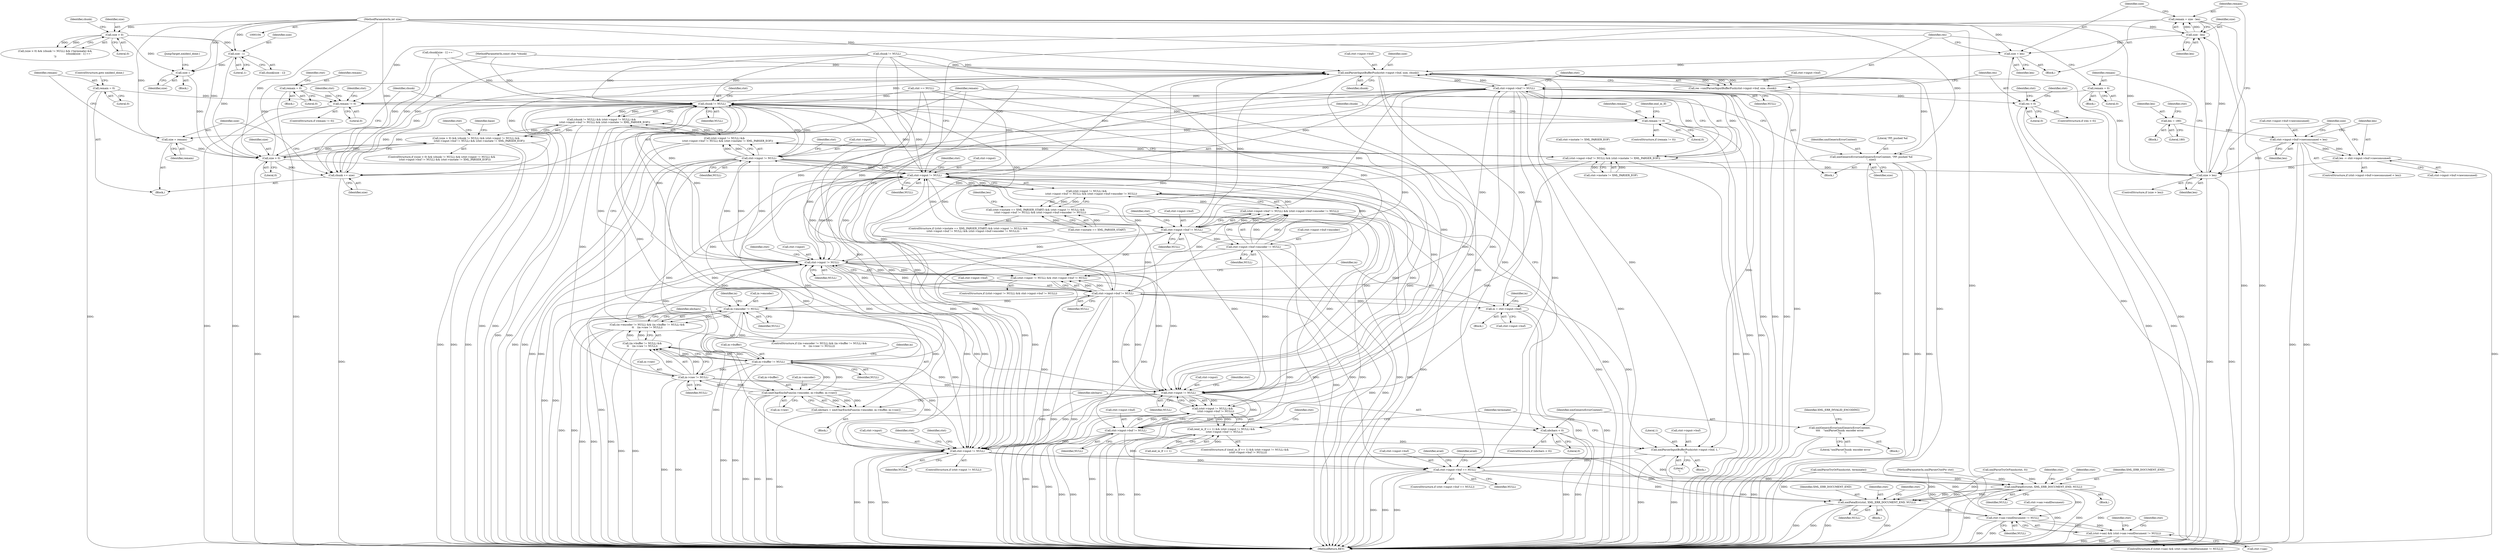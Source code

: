 digraph "0_Chrome_d0947db40187f4708c58e64cbd6013faf9eddeed_7@API" {
"1000310" [label="(Call,remain = size - len)"];
"1000312" [label="(Call,size - len)"];
"1000306" [label="(Call,size > len)"];
"1000185" [label="(Call,size > 0)"];
"1000159" [label="(Call,size > 0)"];
"1000107" [label="(MethodParameterIn,int size)"];
"1000180" [label="(Call,size--)"];
"1000172" [label="(Call,size - 1)"];
"1000529" [label="(Call,size = remain)"];
"1000522" [label="(Call,remain != 0)"];
"1000485" [label="(Call,remain != 0)"];
"1000532" [label="(Call,remain = 0)"];
"1000310" [label="(Call,remain = size - len)"];
"1000320" [label="(Call,remain = 0)"];
"1000115" [label="(Call,remain = 0)"];
"1000296" [label="(Call,len -= ctxt->input->buf->rawconsumed)"];
"1000287" [label="(Call,ctxt->input->buf->rawconsumed < len)"];
"1000283" [label="(Call,len = 180)"];
"1000184" [label="(Call,(size > 0) && (chunk != NULL) && (ctxt->input != NULL) &&\n        (ctxt->input->buf != NULL) && (ctxt->instate != XML_PARSER_EOF))"];
"1000315" [label="(Call,size = len)"];
"1000326" [label="(Call,xmlParserInputBufferPush(ctxt->input->buf, size, chunk))"];
"1000199" [label="(Call,ctxt->input->buf != NULL)"];
"1000189" [label="(Call,chunk != NULL)"];
"1000188" [label="(Call,(chunk != NULL) && (ctxt->input != NULL) &&\n        (ctxt->input->buf != NULL) && (ctxt->instate != XML_PARSER_EOF))"];
"1000193" [label="(Call,ctxt->input != NULL)"];
"1000192" [label="(Call,(ctxt->input != NULL) &&\n        (ctxt->input->buf != NULL) && (ctxt->instate != XML_PARSER_EOF))"];
"1000253" [label="(Call,ctxt->input != NULL)"];
"1000252" [label="(Call,(ctxt->input != NULL) &&\n            (ctxt->input->buf != NULL) && (ctxt->input->buf->encoder != NULL))"];
"1000246" [label="(Call,(ctxt->instate == XML_PARSER_START) && (ctxt->input != NULL) &&\n            (ctxt->input->buf != NULL) && (ctxt->input->buf->encoder != NULL))"];
"1000259" [label="(Call,ctxt->input->buf != NULL)"];
"1000258" [label="(Call,(ctxt->input->buf != NULL) && (ctxt->input->buf->encoder != NULL))"];
"1000420" [label="(Call,(ctxt->input != NULL) && ctxt->input->buf != NULL)"];
"1000541" [label="(Call,(ctxt->input != NULL) &&\n        (ctxt->input->buf != NULL))"];
"1000537" [label="(Call,(end_in_lf == 1) && (ctxt->input != NULL) &&\n        (ctxt->input->buf != NULL))"];
"1000266" [label="(Call,ctxt->input->buf->encoder != NULL)"];
"1000421" [label="(Call,ctxt->input != NULL)"];
"1000426" [label="(Call,ctxt->input->buf != NULL)"];
"1000435" [label="(Call,in = ctxt->input->buf)"];
"1000444" [label="(Call,in->encoder != NULL)"];
"1000443" [label="(Call,(in->encoder != NULL) && (in->buffer != NULL) &&\n\t\t    (in->raw != NULL))"];
"1000450" [label="(Call,in->buffer != NULL)"];
"1000449" [label="(Call,(in->buffer != NULL) &&\n\t\t    (in->raw != NULL))"];
"1000455" [label="(Call,in->raw != NULL)"];
"1000464" [label="(Call,xmlCharEncInFunc(in->encoder, in->buffer, in->raw))"];
"1000462" [label="(Call,nbchars = xmlCharEncInFunc(in->encoder, in->buffer, in->raw))"];
"1000475" [label="(Call,nbchars < 0)"];
"1000542" [label="(Call,ctxt->input != NULL)"];
"1000547" [label="(Call,ctxt->input->buf != NULL)"];
"1000555" [label="(Call,xmlParserInputBufferPush(ctxt->input->buf, 1, \"\r\"))"];
"1000578" [label="(Call,ctxt->input->buf == NULL)"];
"1000641" [label="(Call,xmlFatalErr(ctxt, XML_ERR_DOCUMENT_END, NULL))"];
"1000656" [label="(Call,xmlFatalErr(ctxt, XML_ERR_DOCUMENT_END, NULL))"];
"1000672" [label="(Call,ctxt->sax->endDocument != NULL)"];
"1000668" [label="(Call,(ctxt->sax) && (ctxt->sax->endDocument != NULL))"];
"1000571" [label="(Call,ctxt->input != NULL)"];
"1000526" [label="(Call,chunk += size)"];
"1000198" [label="(Call,(ctxt->input->buf != NULL) && (ctxt->instate != XML_PARSER_EOF))"];
"1000324" [label="(Call,res =xmlParserInputBufferPush(ctxt->input->buf, size, chunk))"];
"1000335" [label="(Call,res < 0)"];
"1000407" [label="(Call,xmlGenericError(xmlGenericErrorContext, \"PP: pushed %d\n\", size))"];
"1000479" [label="(Call,xmlGenericError(xmlGenericErrorContext,\n\t\t\t\t    \"xmlParseChunk: encoder error\n\"))"];
"1000572" [label="(Call,ctxt->input)"];
"1000182" [label="(JumpTarget,xmldecl_done:)"];
"1000564" [label="(Identifier,terminate)"];
"1000326" [label="(Call,xmlParserInputBufferPush(ctxt->input->buf, size, chunk))"];
"1000486" [label="(Identifier,remain)"];
"1000445" [label="(Call,in->encoder)"];
"1000464" [label="(Call,xmlCharEncInFunc(in->encoder, in->buffer, in->raw))"];
"1000315" [label="(Call,size = len)"];
"1000462" [label="(Call,nbchars = xmlCharEncInFunc(in->encoder, in->buffer, in->raw))"];
"1000258" [label="(Call,(ctxt->input->buf != NULL) && (ctxt->input->buf->encoder != NULL))"];
"1000311" [label="(Identifier,remain)"];
"1000314" [label="(Identifier,len)"];
"1000186" [label="(Identifier,size)"];
"1000257" [label="(Identifier,NULL)"];
"1000522" [label="(Call,remain != 0)"];
"1000422" [label="(Call,ctxt->input)"];
"1000681" [label="(Identifier,ctxt)"];
"1000530" [label="(Identifier,size)"];
"1000270" [label="(Identifier,ctxt)"];
"1000487" [label="(Literal,0)"];
"1000117" [label="(Literal,0)"];
"1000468" [label="(Call,in->buffer)"];
"1000479" [label="(Call,xmlGenericError(xmlGenericErrorContext,\n\t\t\t\t    \"xmlParseChunk: encoder error\n\"))"];
"1000548" [label="(Call,ctxt->input->buf)"];
"1000460" [label="(Block,)"];
"1000211" [label="(Block,)"];
"1000410" [label="(Identifier,size)"];
"1000678" [label="(Identifier,NULL)"];
"1000541" [label="(Call,(ctxt->input != NULL) &&\n        (ctxt->input->buf != NULL))"];
"1000265" [label="(Identifier,NULL)"];
"1000275" [label="(Block,)"];
"1000116" [label="(Identifier,remain)"];
"1000426" [label="(Call,ctxt->input->buf != NULL)"];
"1000195" [label="(Identifier,ctxt)"];
"1000578" [label="(Call,ctxt->input->buf == NULL)"];
"1000454" [label="(Identifier,NULL)"];
"1000115" [label="(Call,remain = 0)"];
"1000537" [label="(Call,(end_in_lf == 1) && (ctxt->input != NULL) &&\n        (ctxt->input->buf != NULL))"];
"1000533" [label="(Identifier,remain)"];
"1000306" [label="(Call,size > len)"];
"1000176" [label="(Block,)"];
"1000571" [label="(Call,ctxt->input != NULL)"];
"1000463" [label="(Identifier,nbchars)"];
"1000313" [label="(Identifier,size)"];
"1000170" [label="(Call,chunk[size - 1])"];
"1000669" [label="(Call,ctxt->sax)"];
"1000484" [label="(ControlStructure,if (remain != 0))"];
"1000581" [label="(Identifier,ctxt)"];
"1000456" [label="(Call,in->raw)"];
"1000685" [label="(Identifier,ctxt)"];
"1000325" [label="(Identifier,res)"];
"1000287" [label="(Call,ctxt->input->buf->rawconsumed < len)"];
"1000321" [label="(Identifier,remain)"];
"1000319" [label="(Block,)"];
"1000247" [label="(Call,ctxt->instate == XML_PARSER_START)"];
"1000649" [label="(Identifier,ctxt)"];
"1000334" [label="(ControlStructure,if (res < 0))"];
"1000335" [label="(Call,res < 0)"];
"1000446" [label="(Identifier,in)"];
"1000297" [label="(Identifier,len)"];
"1000291" [label="(Identifier,ctxt)"];
"1000252" [label="(Call,(ctxt->input != NULL) &&\n            (ctxt->input->buf != NULL) && (ctxt->input->buf->encoder != NULL))"];
"1000483" [label="(Identifier,XML_ERR_INVALID_ENCODING)"];
"1000205" [label="(Identifier,NULL)"];
"1000206" [label="(Call,ctxt->instate != XML_PARSER_EOF)"];
"1000109" [label="(Block,)"];
"1000527" [label="(Identifier,chunk)"];
"1000443" [label="(Call,(in->encoder != NULL) && (in->buffer != NULL) &&\n\t\t    (in->raw != NULL))"];
"1000189" [label="(Call,chunk != NULL)"];
"1000120" [label="(Identifier,ctxt)"];
"1000432" [label="(Identifier,NULL)"];
"1000161" [label="(Literal,0)"];
"1000546" [label="(Identifier,NULL)"];
"1000164" [label="(Identifier,chunk)"];
"1000119" [label="(Call,ctxt == NULL)"];
"1000457" [label="(Identifier,in)"];
"1000672" [label="(Call,ctxt->sax->endDocument != NULL)"];
"1000309" [label="(Block,)"];
"1000160" [label="(Identifier,size)"];
"1000308" [label="(Identifier,len)"];
"1000169" [label="(Call,chunk[size - 1] == '\r')"];
"1000542" [label="(Call,ctxt->input != NULL)"];
"1000200" [label="(Call,ctxt->input->buf)"];
"1000477" [label="(Literal,0)"];
"1000488" [label="(Call,xmlParseTryOrFinish(ctxt, 0))"];
"1000492" [label="(Call,xmlParseTryOrFinish(ctxt, terminate))"];
"1000245" [label="(ControlStructure,if ((ctxt->instate == XML_PARSER_START) && (ctxt->input != NULL) &&\n            (ctxt->input->buf != NULL) && (ctxt->input->buf->encoder != NULL)))"];
"1000452" [label="(Identifier,in)"];
"1000575" [label="(Identifier,NULL)"];
"1000341" [label="(Identifier,ctxt)"];
"1000489" [label="(Identifier,ctxt)"];
"1000433" [label="(Block,)"];
"1000451" [label="(Call,in->buffer)"];
"1000407" [label="(Call,xmlGenericError(xmlGenericErrorContext, \"PP: pushed %d\n\", size))"];
"1000288" [label="(Call,ctxt->input->buf->rawconsumed)"];
"1000547" [label="(Call,ctxt->input->buf != NULL)"];
"1000192" [label="(Call,(ctxt->input != NULL) &&\n        (ctxt->input->buf != NULL) && (ctxt->instate != XML_PARSER_EOF))"];
"1000260" [label="(Call,ctxt->input->buf)"];
"1000642" [label="(Identifier,ctxt)"];
"1000644" [label="(Identifier,NULL)"];
"1000558" [label="(Identifier,ctxt)"];
"1000310" [label="(Call,remain = size - len)"];
"1000521" [label="(ControlStructure,if (remain != 0))"];
"1000523" [label="(Identifier,remain)"];
"1000425" [label="(Identifier,NULL)"];
"1000296" [label="(Call,len -= ctxt->input->buf->rawconsumed)"];
"1000285" [label="(Literal,180)"];
"1000444" [label="(Call,in->encoder != NULL)"];
"1000436" [label="(Identifier,in)"];
"1000658" [label="(Identifier,XML_ERR_DOCUMENT_END)"];
"1000437" [label="(Call,ctxt->input->buf)"];
"1000586" [label="(Identifier,avail)"];
"1000427" [label="(Call,ctxt->input->buf)"];
"1000475" [label="(Call,nbchars < 0)"];
"1000531" [label="(Identifier,remain)"];
"1000448" [label="(Identifier,NULL)"];
"1000553" [label="(Identifier,NULL)"];
"1000485" [label="(Call,remain != 0)"];
"1000529" [label="(Call,size = remain)"];
"1000305" [label="(ControlStructure,if (size > len))"];
"1000535" [label="(ControlStructure,goto xmldecl_done;)"];
"1000190" [label="(Identifier,chunk)"];
"1000474" [label="(ControlStructure,if (nbchars < 0))"];
"1000480" [label="(Identifier,xmlGenericErrorContext)"];
"1000538" [label="(Call,end_in_lf == 1)"];
"1000337" [label="(Literal,0)"];
"1000536" [label="(ControlStructure,if ((end_in_lf == 1) && (ctxt->input != NULL) &&\n        (ctxt->input->buf != NULL)))"];
"1000465" [label="(Call,in->encoder)"];
"1000449" [label="(Call,(in->buffer != NULL) &&\n\t\t    (in->raw != NULL))"];
"1000354" [label="(Identifier,ctxt)"];
"1000320" [label="(Call,remain = 0)"];
"1000656" [label="(Call,xmlFatalErr(ctxt, XML_ERR_DOCUMENT_END, NULL))"];
"1000183" [label="(ControlStructure,if ((size > 0) && (chunk != NULL) && (ctxt->input != NULL) &&\n        (ctxt->input->buf != NULL) && (ctxt->instate != XML_PARSER_EOF)))"];
"1000409" [label="(Literal,\"PP: pushed %d\n\")"];
"1000554" [label="(Block,)"];
"1000107" [label="(MethodParameterIn,int size)"];
"1000539" [label="(Identifier,end_in_lf)"];
"1000421" [label="(Call,ctxt->input != NULL)"];
"1000532" [label="(Call,remain = 0)"];
"1000106" [label="(MethodParameterIn,const char *chunk)"];
"1000476" [label="(Identifier,nbchars)"];
"1000655" [label="(Block,)"];
"1000253" [label="(Call,ctxt->input != NULL)"];
"1000525" [label="(Block,)"];
"1000283" [label="(Call,len = 180)"];
"1000274" [label="(Identifier,NULL)"];
"1000408" [label="(Identifier,xmlGenericErrorContext)"];
"1000174" [label="(Literal,1)"];
"1000420" [label="(Call,(ctxt->input != NULL) && ctxt->input->buf != NULL)"];
"1000524" [label="(Literal,0)"];
"1000657" [label="(Identifier,ctxt)"];
"1000317" [label="(Identifier,len)"];
"1000105" [label="(MethodParameterIn,xmlParserCtxtPtr ctxt)"];
"1000663" [label="(Identifier,ctxt)"];
"1000543" [label="(Call,ctxt->input)"];
"1000259" [label="(Call,ctxt->input->buf != NULL)"];
"1000158" [label="(Call,(size > 0) && (chunk != NULL) && (!terminate) &&\n        (chunk[size - 1] == '\r'))"];
"1000208" [label="(Identifier,ctxt)"];
"1000262" [label="(Identifier,ctxt)"];
"1000336" [label="(Identifier,res)"];
"1000579" [label="(Call,ctxt->input->buf)"];
"1000324" [label="(Call,res =xmlParserInputBufferPush(ctxt->input->buf, size, chunk))"];
"1000641" [label="(Call,xmlFatalErr(ctxt, XML_ERR_DOCUMENT_END, NULL))"];
"1000254" [label="(Call,ctxt->input)"];
"1000667" [label="(ControlStructure,if ((ctxt->sax) && (ctxt->sax->endDocument != NULL)))"];
"1000327" [label="(Call,ctxt->input->buf)"];
"1000278" [label="(Identifier,len)"];
"1000197" [label="(Identifier,NULL)"];
"1000481" [label="(Literal,\"xmlParseChunk: encoder error\n\")"];
"1000188" [label="(Call,(chunk != NULL) && (ctxt->input != NULL) &&\n        (ctxt->input->buf != NULL) && (ctxt->instate != XML_PARSER_EOF))"];
"1000307" [label="(Identifier,size)"];
"1000198" [label="(Call,(ctxt->input->buf != NULL) && (ctxt->instate != XML_PARSER_EOF))"];
"1000562" [label="(Literal,\"\r\")"];
"1000413" [label="(Call,ctxt->instate != XML_PARSER_EOF)"];
"1000316" [label="(Identifier,size)"];
"1000526" [label="(Call,chunk += size)"];
"1000570" [label="(ControlStructure,if (ctxt->input != NULL))"];
"1000246" [label="(Call,(ctxt->instate == XML_PARSER_START) && (ctxt->input != NULL) &&\n            (ctxt->input->buf != NULL) && (ctxt->input->buf->encoder != NULL))"];
"1000267" [label="(Call,ctxt->input->buf->encoder)"];
"1000191" [label="(Identifier,NULL)"];
"1000643" [label="(Identifier,XML_ERR_DOCUMENT_END)"];
"1000577" [label="(ControlStructure,if (ctxt->input->buf == NULL))"];
"1000555" [label="(Call,xmlParserInputBufferPush(ctxt->input->buf, 1, \"\r\"))"];
"1000584" [label="(Identifier,NULL)"];
"1000194" [label="(Call,ctxt->input)"];
"1000478" [label="(Block,)"];
"1000332" [label="(Identifier,size)"];
"1000180" [label="(Call,size--)"];
"1000284" [label="(Identifier,len)"];
"1000295" [label="(Identifier,len)"];
"1000694" [label="(MethodReturn,RET)"];
"1000286" [label="(ControlStructure,if (ctxt->input->buf->rawconsumed < len))"];
"1000471" [label="(Call,in->raw)"];
"1000184" [label="(Call,(size > 0) && (chunk != NULL) && (ctxt->input != NULL) &&\n        (ctxt->input->buf != NULL) && (ctxt->instate != XML_PARSER_EOF))"];
"1000214" [label="(Identifier,base)"];
"1000298" [label="(Call,ctxt->input->buf->rawconsumed)"];
"1000312" [label="(Call,size - len)"];
"1000561" [label="(Literal,1)"];
"1000419" [label="(ControlStructure,if ((ctxt->input != NULL) && ctxt->input->buf != NULL))"];
"1000266" [label="(Call,ctxt->input->buf->encoder != NULL)"];
"1000556" [label="(Call,ctxt->input->buf)"];
"1000632" [label="(Identifier,ctxt)"];
"1000159" [label="(Call,size > 0)"];
"1000187" [label="(Literal,0)"];
"1000659" [label="(Identifier,NULL)"];
"1000429" [label="(Identifier,ctxt)"];
"1000322" [label="(Literal,0)"];
"1000163" [label="(Call,chunk != NULL)"];
"1000202" [label="(Identifier,ctxt)"];
"1000493" [label="(Identifier,ctxt)"];
"1000528" [label="(Identifier,size)"];
"1000450" [label="(Call,in->buffer != NULL)"];
"1000550" [label="(Identifier,ctxt)"];
"1000455" [label="(Call,in->raw != NULL)"];
"1000173" [label="(Identifier,size)"];
"1000333" [label="(Identifier,chunk)"];
"1000640" [label="(Block,)"];
"1000673" [label="(Call,ctxt->sax->endDocument)"];
"1000668" [label="(Call,(ctxt->sax) && (ctxt->sax->endDocument != NULL))"];
"1000415" [label="(Identifier,ctxt)"];
"1000459" [label="(Identifier,NULL)"];
"1000172" [label="(Call,size - 1)"];
"1000185" [label="(Call,size > 0)"];
"1000199" [label="(Call,ctxt->input->buf != NULL)"];
"1000534" [label="(Literal,0)"];
"1000193" [label="(Call,ctxt->input != NULL)"];
"1000435" [label="(Call,in = ctxt->input->buf)"];
"1000442" [label="(ControlStructure,if ((in->encoder != NULL) && (in->buffer != NULL) &&\n\t\t    (in->raw != NULL)))"];
"1000606" [label="(Identifier,avail)"];
"1000181" [label="(Identifier,size)"];
"1000310" -> "1000309"  [label="AST: "];
"1000310" -> "1000312"  [label="CFG: "];
"1000311" -> "1000310"  [label="AST: "];
"1000312" -> "1000310"  [label="AST: "];
"1000316" -> "1000310"  [label="CFG: "];
"1000310" -> "1000694"  [label="DDG: "];
"1000310" -> "1000694"  [label="DDG: "];
"1000312" -> "1000310"  [label="DDG: "];
"1000312" -> "1000310"  [label="DDG: "];
"1000310" -> "1000485"  [label="DDG: "];
"1000312" -> "1000314"  [label="CFG: "];
"1000313" -> "1000312"  [label="AST: "];
"1000314" -> "1000312"  [label="AST: "];
"1000306" -> "1000312"  [label="DDG: "];
"1000306" -> "1000312"  [label="DDG: "];
"1000107" -> "1000312"  [label="DDG: "];
"1000312" -> "1000315"  [label="DDG: "];
"1000306" -> "1000305"  [label="AST: "];
"1000306" -> "1000308"  [label="CFG: "];
"1000307" -> "1000306"  [label="AST: "];
"1000308" -> "1000306"  [label="AST: "];
"1000311" -> "1000306"  [label="CFG: "];
"1000321" -> "1000306"  [label="CFG: "];
"1000306" -> "1000694"  [label="DDG: "];
"1000306" -> "1000694"  [label="DDG: "];
"1000185" -> "1000306"  [label="DDG: "];
"1000107" -> "1000306"  [label="DDG: "];
"1000296" -> "1000306"  [label="DDG: "];
"1000287" -> "1000306"  [label="DDG: "];
"1000306" -> "1000326"  [label="DDG: "];
"1000185" -> "1000184"  [label="AST: "];
"1000185" -> "1000187"  [label="CFG: "];
"1000186" -> "1000185"  [label="AST: "];
"1000187" -> "1000185"  [label="AST: "];
"1000190" -> "1000185"  [label="CFG: "];
"1000184" -> "1000185"  [label="CFG: "];
"1000185" -> "1000694"  [label="DDG: "];
"1000185" -> "1000184"  [label="DDG: "];
"1000185" -> "1000184"  [label="DDG: "];
"1000159" -> "1000185"  [label="DDG: "];
"1000180" -> "1000185"  [label="DDG: "];
"1000529" -> "1000185"  [label="DDG: "];
"1000172" -> "1000185"  [label="DDG: "];
"1000107" -> "1000185"  [label="DDG: "];
"1000185" -> "1000326"  [label="DDG: "];
"1000185" -> "1000526"  [label="DDG: "];
"1000159" -> "1000158"  [label="AST: "];
"1000159" -> "1000161"  [label="CFG: "];
"1000160" -> "1000159"  [label="AST: "];
"1000161" -> "1000159"  [label="AST: "];
"1000164" -> "1000159"  [label="CFG: "];
"1000158" -> "1000159"  [label="CFG: "];
"1000159" -> "1000158"  [label="DDG: "];
"1000159" -> "1000158"  [label="DDG: "];
"1000107" -> "1000159"  [label="DDG: "];
"1000159" -> "1000172"  [label="DDG: "];
"1000159" -> "1000180"  [label="DDG: "];
"1000107" -> "1000104"  [label="AST: "];
"1000107" -> "1000694"  [label="DDG: "];
"1000107" -> "1000172"  [label="DDG: "];
"1000107" -> "1000180"  [label="DDG: "];
"1000107" -> "1000315"  [label="DDG: "];
"1000107" -> "1000326"  [label="DDG: "];
"1000107" -> "1000407"  [label="DDG: "];
"1000107" -> "1000526"  [label="DDG: "];
"1000107" -> "1000529"  [label="DDG: "];
"1000180" -> "1000176"  [label="AST: "];
"1000180" -> "1000181"  [label="CFG: "];
"1000181" -> "1000180"  [label="AST: "];
"1000182" -> "1000180"  [label="CFG: "];
"1000172" -> "1000180"  [label="DDG: "];
"1000172" -> "1000170"  [label="AST: "];
"1000172" -> "1000174"  [label="CFG: "];
"1000173" -> "1000172"  [label="AST: "];
"1000174" -> "1000172"  [label="AST: "];
"1000170" -> "1000172"  [label="CFG: "];
"1000529" -> "1000525"  [label="AST: "];
"1000529" -> "1000531"  [label="CFG: "];
"1000530" -> "1000529"  [label="AST: "];
"1000531" -> "1000529"  [label="AST: "];
"1000533" -> "1000529"  [label="CFG: "];
"1000522" -> "1000529"  [label="DDG: "];
"1000522" -> "1000521"  [label="AST: "];
"1000522" -> "1000524"  [label="CFG: "];
"1000523" -> "1000522"  [label="AST: "];
"1000524" -> "1000522"  [label="AST: "];
"1000527" -> "1000522"  [label="CFG: "];
"1000539" -> "1000522"  [label="CFG: "];
"1000522" -> "1000694"  [label="DDG: "];
"1000522" -> "1000694"  [label="DDG: "];
"1000485" -> "1000522"  [label="DDG: "];
"1000485" -> "1000484"  [label="AST: "];
"1000485" -> "1000487"  [label="CFG: "];
"1000486" -> "1000485"  [label="AST: "];
"1000487" -> "1000485"  [label="AST: "];
"1000489" -> "1000485"  [label="CFG: "];
"1000493" -> "1000485"  [label="CFG: "];
"1000485" -> "1000694"  [label="DDG: "];
"1000485" -> "1000694"  [label="DDG: "];
"1000532" -> "1000485"  [label="DDG: "];
"1000320" -> "1000485"  [label="DDG: "];
"1000115" -> "1000485"  [label="DDG: "];
"1000532" -> "1000525"  [label="AST: "];
"1000532" -> "1000534"  [label="CFG: "];
"1000533" -> "1000532"  [label="AST: "];
"1000534" -> "1000532"  [label="AST: "];
"1000535" -> "1000532"  [label="CFG: "];
"1000532" -> "1000694"  [label="DDG: "];
"1000320" -> "1000319"  [label="AST: "];
"1000320" -> "1000322"  [label="CFG: "];
"1000321" -> "1000320"  [label="AST: "];
"1000322" -> "1000320"  [label="AST: "];
"1000325" -> "1000320"  [label="CFG: "];
"1000320" -> "1000694"  [label="DDG: "];
"1000115" -> "1000109"  [label="AST: "];
"1000115" -> "1000117"  [label="CFG: "];
"1000116" -> "1000115"  [label="AST: "];
"1000117" -> "1000115"  [label="AST: "];
"1000120" -> "1000115"  [label="CFG: "];
"1000115" -> "1000694"  [label="DDG: "];
"1000296" -> "1000286"  [label="AST: "];
"1000296" -> "1000298"  [label="CFG: "];
"1000297" -> "1000296"  [label="AST: "];
"1000298" -> "1000296"  [label="AST: "];
"1000307" -> "1000296"  [label="CFG: "];
"1000296" -> "1000694"  [label="DDG: "];
"1000287" -> "1000296"  [label="DDG: "];
"1000287" -> "1000296"  [label="DDG: "];
"1000287" -> "1000286"  [label="AST: "];
"1000287" -> "1000295"  [label="CFG: "];
"1000288" -> "1000287"  [label="AST: "];
"1000295" -> "1000287"  [label="AST: "];
"1000297" -> "1000287"  [label="CFG: "];
"1000307" -> "1000287"  [label="CFG: "];
"1000287" -> "1000694"  [label="DDG: "];
"1000287" -> "1000694"  [label="DDG: "];
"1000283" -> "1000287"  [label="DDG: "];
"1000283" -> "1000275"  [label="AST: "];
"1000283" -> "1000285"  [label="CFG: "];
"1000284" -> "1000283"  [label="AST: "];
"1000285" -> "1000283"  [label="AST: "];
"1000291" -> "1000283"  [label="CFG: "];
"1000184" -> "1000183"  [label="AST: "];
"1000184" -> "1000188"  [label="CFG: "];
"1000188" -> "1000184"  [label="AST: "];
"1000214" -> "1000184"  [label="CFG: "];
"1000415" -> "1000184"  [label="CFG: "];
"1000184" -> "1000694"  [label="DDG: "];
"1000184" -> "1000694"  [label="DDG: "];
"1000184" -> "1000694"  [label="DDG: "];
"1000188" -> "1000184"  [label="DDG: "];
"1000188" -> "1000184"  [label="DDG: "];
"1000315" -> "1000309"  [label="AST: "];
"1000315" -> "1000317"  [label="CFG: "];
"1000316" -> "1000315"  [label="AST: "];
"1000317" -> "1000315"  [label="AST: "];
"1000325" -> "1000315"  [label="CFG: "];
"1000315" -> "1000694"  [label="DDG: "];
"1000315" -> "1000326"  [label="DDG: "];
"1000326" -> "1000324"  [label="AST: "];
"1000326" -> "1000333"  [label="CFG: "];
"1000327" -> "1000326"  [label="AST: "];
"1000332" -> "1000326"  [label="AST: "];
"1000333" -> "1000326"  [label="AST: "];
"1000324" -> "1000326"  [label="CFG: "];
"1000326" -> "1000694"  [label="DDG: "];
"1000326" -> "1000694"  [label="DDG: "];
"1000326" -> "1000694"  [label="DDG: "];
"1000326" -> "1000199"  [label="DDG: "];
"1000326" -> "1000259"  [label="DDG: "];
"1000326" -> "1000324"  [label="DDG: "];
"1000326" -> "1000324"  [label="DDG: "];
"1000326" -> "1000324"  [label="DDG: "];
"1000259" -> "1000326"  [label="DDG: "];
"1000199" -> "1000326"  [label="DDG: "];
"1000426" -> "1000326"  [label="DDG: "];
"1000163" -> "1000326"  [label="DDG: "];
"1000189" -> "1000326"  [label="DDG: "];
"1000526" -> "1000326"  [label="DDG: "];
"1000169" -> "1000326"  [label="DDG: "];
"1000106" -> "1000326"  [label="DDG: "];
"1000326" -> "1000407"  [label="DDG: "];
"1000326" -> "1000426"  [label="DDG: "];
"1000326" -> "1000435"  [label="DDG: "];
"1000326" -> "1000526"  [label="DDG: "];
"1000326" -> "1000547"  [label="DDG: "];
"1000326" -> "1000555"  [label="DDG: "];
"1000326" -> "1000578"  [label="DDG: "];
"1000199" -> "1000198"  [label="AST: "];
"1000199" -> "1000205"  [label="CFG: "];
"1000200" -> "1000199"  [label="AST: "];
"1000205" -> "1000199"  [label="AST: "];
"1000208" -> "1000199"  [label="CFG: "];
"1000198" -> "1000199"  [label="CFG: "];
"1000199" -> "1000694"  [label="DDG: "];
"1000199" -> "1000694"  [label="DDG: "];
"1000199" -> "1000189"  [label="DDG: "];
"1000199" -> "1000198"  [label="DDG: "];
"1000199" -> "1000198"  [label="DDG: "];
"1000426" -> "1000199"  [label="DDG: "];
"1000193" -> "1000199"  [label="DDG: "];
"1000199" -> "1000253"  [label="DDG: "];
"1000199" -> "1000259"  [label="DDG: "];
"1000199" -> "1000421"  [label="DDG: "];
"1000199" -> "1000426"  [label="DDG: "];
"1000199" -> "1000435"  [label="DDG: "];
"1000199" -> "1000542"  [label="DDG: "];
"1000199" -> "1000547"  [label="DDG: "];
"1000199" -> "1000555"  [label="DDG: "];
"1000199" -> "1000571"  [label="DDG: "];
"1000199" -> "1000578"  [label="DDG: "];
"1000189" -> "1000188"  [label="AST: "];
"1000189" -> "1000191"  [label="CFG: "];
"1000190" -> "1000189"  [label="AST: "];
"1000191" -> "1000189"  [label="AST: "];
"1000195" -> "1000189"  [label="CFG: "];
"1000188" -> "1000189"  [label="CFG: "];
"1000189" -> "1000694"  [label="DDG: "];
"1000189" -> "1000694"  [label="DDG: "];
"1000189" -> "1000188"  [label="DDG: "];
"1000189" -> "1000188"  [label="DDG: "];
"1000163" -> "1000189"  [label="DDG: "];
"1000163" -> "1000189"  [label="DDG: "];
"1000526" -> "1000189"  [label="DDG: "];
"1000169" -> "1000189"  [label="DDG: "];
"1000106" -> "1000189"  [label="DDG: "];
"1000455" -> "1000189"  [label="DDG: "];
"1000259" -> "1000189"  [label="DDG: "];
"1000421" -> "1000189"  [label="DDG: "];
"1000426" -> "1000189"  [label="DDG: "];
"1000193" -> "1000189"  [label="DDG: "];
"1000253" -> "1000189"  [label="DDG: "];
"1000444" -> "1000189"  [label="DDG: "];
"1000450" -> "1000189"  [label="DDG: "];
"1000266" -> "1000189"  [label="DDG: "];
"1000119" -> "1000189"  [label="DDG: "];
"1000189" -> "1000193"  [label="DDG: "];
"1000189" -> "1000253"  [label="DDG: "];
"1000189" -> "1000421"  [label="DDG: "];
"1000189" -> "1000526"  [label="DDG: "];
"1000189" -> "1000542"  [label="DDG: "];
"1000189" -> "1000571"  [label="DDG: "];
"1000188" -> "1000192"  [label="CFG: "];
"1000192" -> "1000188"  [label="AST: "];
"1000188" -> "1000694"  [label="DDG: "];
"1000188" -> "1000694"  [label="DDG: "];
"1000192" -> "1000188"  [label="DDG: "];
"1000192" -> "1000188"  [label="DDG: "];
"1000193" -> "1000192"  [label="AST: "];
"1000193" -> "1000197"  [label="CFG: "];
"1000194" -> "1000193"  [label="AST: "];
"1000197" -> "1000193"  [label="AST: "];
"1000202" -> "1000193"  [label="CFG: "];
"1000192" -> "1000193"  [label="CFG: "];
"1000193" -> "1000694"  [label="DDG: "];
"1000193" -> "1000694"  [label="DDG: "];
"1000193" -> "1000192"  [label="DDG: "];
"1000193" -> "1000192"  [label="DDG: "];
"1000253" -> "1000193"  [label="DDG: "];
"1000421" -> "1000193"  [label="DDG: "];
"1000193" -> "1000253"  [label="DDG: "];
"1000193" -> "1000253"  [label="DDG: "];
"1000193" -> "1000421"  [label="DDG: "];
"1000193" -> "1000421"  [label="DDG: "];
"1000193" -> "1000542"  [label="DDG: "];
"1000193" -> "1000542"  [label="DDG: "];
"1000193" -> "1000571"  [label="DDG: "];
"1000193" -> "1000571"  [label="DDG: "];
"1000192" -> "1000198"  [label="CFG: "];
"1000198" -> "1000192"  [label="AST: "];
"1000192" -> "1000694"  [label="DDG: "];
"1000192" -> "1000694"  [label="DDG: "];
"1000198" -> "1000192"  [label="DDG: "];
"1000198" -> "1000192"  [label="DDG: "];
"1000253" -> "1000252"  [label="AST: "];
"1000253" -> "1000257"  [label="CFG: "];
"1000254" -> "1000253"  [label="AST: "];
"1000257" -> "1000253"  [label="AST: "];
"1000262" -> "1000253"  [label="CFG: "];
"1000252" -> "1000253"  [label="CFG: "];
"1000253" -> "1000694"  [label="DDG: "];
"1000253" -> "1000694"  [label="DDG: "];
"1000253" -> "1000252"  [label="DDG: "];
"1000253" -> "1000252"  [label="DDG: "];
"1000421" -> "1000253"  [label="DDG: "];
"1000421" -> "1000253"  [label="DDG: "];
"1000455" -> "1000253"  [label="DDG: "];
"1000259" -> "1000253"  [label="DDG: "];
"1000426" -> "1000253"  [label="DDG: "];
"1000444" -> "1000253"  [label="DDG: "];
"1000450" -> "1000253"  [label="DDG: "];
"1000163" -> "1000253"  [label="DDG: "];
"1000266" -> "1000253"  [label="DDG: "];
"1000119" -> "1000253"  [label="DDG: "];
"1000253" -> "1000259"  [label="DDG: "];
"1000253" -> "1000421"  [label="DDG: "];
"1000253" -> "1000421"  [label="DDG: "];
"1000253" -> "1000542"  [label="DDG: "];
"1000253" -> "1000542"  [label="DDG: "];
"1000253" -> "1000571"  [label="DDG: "];
"1000253" -> "1000571"  [label="DDG: "];
"1000252" -> "1000246"  [label="AST: "];
"1000252" -> "1000258"  [label="CFG: "];
"1000258" -> "1000252"  [label="AST: "];
"1000246" -> "1000252"  [label="CFG: "];
"1000252" -> "1000694"  [label="DDG: "];
"1000252" -> "1000694"  [label="DDG: "];
"1000252" -> "1000246"  [label="DDG: "];
"1000252" -> "1000246"  [label="DDG: "];
"1000258" -> "1000252"  [label="DDG: "];
"1000258" -> "1000252"  [label="DDG: "];
"1000246" -> "1000245"  [label="AST: "];
"1000246" -> "1000247"  [label="CFG: "];
"1000247" -> "1000246"  [label="AST: "];
"1000278" -> "1000246"  [label="CFG: "];
"1000325" -> "1000246"  [label="CFG: "];
"1000246" -> "1000694"  [label="DDG: "];
"1000246" -> "1000694"  [label="DDG: "];
"1000246" -> "1000694"  [label="DDG: "];
"1000247" -> "1000246"  [label="DDG: "];
"1000247" -> "1000246"  [label="DDG: "];
"1000259" -> "1000258"  [label="AST: "];
"1000259" -> "1000265"  [label="CFG: "];
"1000260" -> "1000259"  [label="AST: "];
"1000265" -> "1000259"  [label="AST: "];
"1000270" -> "1000259"  [label="CFG: "];
"1000258" -> "1000259"  [label="CFG: "];
"1000259" -> "1000694"  [label="DDG: "];
"1000259" -> "1000258"  [label="DDG: "];
"1000259" -> "1000258"  [label="DDG: "];
"1000426" -> "1000259"  [label="DDG: "];
"1000259" -> "1000266"  [label="DDG: "];
"1000259" -> "1000421"  [label="DDG: "];
"1000259" -> "1000542"  [label="DDG: "];
"1000259" -> "1000571"  [label="DDG: "];
"1000258" -> "1000266"  [label="CFG: "];
"1000266" -> "1000258"  [label="AST: "];
"1000258" -> "1000694"  [label="DDG: "];
"1000258" -> "1000694"  [label="DDG: "];
"1000266" -> "1000258"  [label="DDG: "];
"1000266" -> "1000258"  [label="DDG: "];
"1000258" -> "1000420"  [label="DDG: "];
"1000258" -> "1000541"  [label="DDG: "];
"1000420" -> "1000419"  [label="AST: "];
"1000420" -> "1000421"  [label="CFG: "];
"1000420" -> "1000426"  [label="CFG: "];
"1000421" -> "1000420"  [label="AST: "];
"1000426" -> "1000420"  [label="AST: "];
"1000436" -> "1000420"  [label="CFG: "];
"1000486" -> "1000420"  [label="CFG: "];
"1000420" -> "1000694"  [label="DDG: "];
"1000420" -> "1000694"  [label="DDG: "];
"1000420" -> "1000694"  [label="DDG: "];
"1000421" -> "1000420"  [label="DDG: "];
"1000421" -> "1000420"  [label="DDG: "];
"1000426" -> "1000420"  [label="DDG: "];
"1000426" -> "1000420"  [label="DDG: "];
"1000198" -> "1000420"  [label="DDG: "];
"1000420" -> "1000541"  [label="DDG: "];
"1000541" -> "1000537"  [label="AST: "];
"1000541" -> "1000542"  [label="CFG: "];
"1000541" -> "1000547"  [label="CFG: "];
"1000542" -> "1000541"  [label="AST: "];
"1000547" -> "1000541"  [label="AST: "];
"1000537" -> "1000541"  [label="CFG: "];
"1000541" -> "1000694"  [label="DDG: "];
"1000541" -> "1000694"  [label="DDG: "];
"1000541" -> "1000537"  [label="DDG: "];
"1000541" -> "1000537"  [label="DDG: "];
"1000542" -> "1000541"  [label="DDG: "];
"1000542" -> "1000541"  [label="DDG: "];
"1000547" -> "1000541"  [label="DDG: "];
"1000547" -> "1000541"  [label="DDG: "];
"1000198" -> "1000541"  [label="DDG: "];
"1000537" -> "1000536"  [label="AST: "];
"1000537" -> "1000538"  [label="CFG: "];
"1000538" -> "1000537"  [label="AST: "];
"1000558" -> "1000537"  [label="CFG: "];
"1000564" -> "1000537"  [label="CFG: "];
"1000537" -> "1000694"  [label="DDG: "];
"1000537" -> "1000694"  [label="DDG: "];
"1000537" -> "1000694"  [label="DDG: "];
"1000538" -> "1000537"  [label="DDG: "];
"1000538" -> "1000537"  [label="DDG: "];
"1000266" -> "1000274"  [label="CFG: "];
"1000267" -> "1000266"  [label="AST: "];
"1000274" -> "1000266"  [label="AST: "];
"1000266" -> "1000694"  [label="DDG: "];
"1000266" -> "1000694"  [label="DDG: "];
"1000266" -> "1000421"  [label="DDG: "];
"1000266" -> "1000542"  [label="DDG: "];
"1000266" -> "1000571"  [label="DDG: "];
"1000421" -> "1000425"  [label="CFG: "];
"1000422" -> "1000421"  [label="AST: "];
"1000425" -> "1000421"  [label="AST: "];
"1000429" -> "1000421"  [label="CFG: "];
"1000421" -> "1000694"  [label="DDG: "];
"1000421" -> "1000694"  [label="DDG: "];
"1000455" -> "1000421"  [label="DDG: "];
"1000426" -> "1000421"  [label="DDG: "];
"1000444" -> "1000421"  [label="DDG: "];
"1000450" -> "1000421"  [label="DDG: "];
"1000163" -> "1000421"  [label="DDG: "];
"1000119" -> "1000421"  [label="DDG: "];
"1000421" -> "1000426"  [label="DDG: "];
"1000421" -> "1000444"  [label="DDG: "];
"1000421" -> "1000542"  [label="DDG: "];
"1000421" -> "1000542"  [label="DDG: "];
"1000421" -> "1000571"  [label="DDG: "];
"1000421" -> "1000571"  [label="DDG: "];
"1000426" -> "1000432"  [label="CFG: "];
"1000427" -> "1000426"  [label="AST: "];
"1000432" -> "1000426"  [label="AST: "];
"1000426" -> "1000694"  [label="DDG: "];
"1000426" -> "1000694"  [label="DDG: "];
"1000426" -> "1000435"  [label="DDG: "];
"1000426" -> "1000444"  [label="DDG: "];
"1000426" -> "1000542"  [label="DDG: "];
"1000426" -> "1000547"  [label="DDG: "];
"1000426" -> "1000555"  [label="DDG: "];
"1000426" -> "1000571"  [label="DDG: "];
"1000426" -> "1000578"  [label="DDG: "];
"1000435" -> "1000433"  [label="AST: "];
"1000435" -> "1000437"  [label="CFG: "];
"1000436" -> "1000435"  [label="AST: "];
"1000437" -> "1000435"  [label="AST: "];
"1000446" -> "1000435"  [label="CFG: "];
"1000435" -> "1000694"  [label="DDG: "];
"1000435" -> "1000694"  [label="DDG: "];
"1000444" -> "1000443"  [label="AST: "];
"1000444" -> "1000448"  [label="CFG: "];
"1000445" -> "1000444"  [label="AST: "];
"1000448" -> "1000444"  [label="AST: "];
"1000452" -> "1000444"  [label="CFG: "];
"1000443" -> "1000444"  [label="CFG: "];
"1000444" -> "1000694"  [label="DDG: "];
"1000444" -> "1000694"  [label="DDG: "];
"1000444" -> "1000443"  [label="DDG: "];
"1000444" -> "1000443"  [label="DDG: "];
"1000464" -> "1000444"  [label="DDG: "];
"1000444" -> "1000450"  [label="DDG: "];
"1000444" -> "1000464"  [label="DDG: "];
"1000444" -> "1000542"  [label="DDG: "];
"1000444" -> "1000571"  [label="DDG: "];
"1000443" -> "1000442"  [label="AST: "];
"1000443" -> "1000449"  [label="CFG: "];
"1000449" -> "1000443"  [label="AST: "];
"1000463" -> "1000443"  [label="CFG: "];
"1000486" -> "1000443"  [label="CFG: "];
"1000443" -> "1000694"  [label="DDG: "];
"1000443" -> "1000694"  [label="DDG: "];
"1000443" -> "1000694"  [label="DDG: "];
"1000449" -> "1000443"  [label="DDG: "];
"1000449" -> "1000443"  [label="DDG: "];
"1000450" -> "1000449"  [label="AST: "];
"1000450" -> "1000454"  [label="CFG: "];
"1000451" -> "1000450"  [label="AST: "];
"1000454" -> "1000450"  [label="AST: "];
"1000457" -> "1000450"  [label="CFG: "];
"1000449" -> "1000450"  [label="CFG: "];
"1000450" -> "1000694"  [label="DDG: "];
"1000450" -> "1000694"  [label="DDG: "];
"1000450" -> "1000449"  [label="DDG: "];
"1000450" -> "1000449"  [label="DDG: "];
"1000464" -> "1000450"  [label="DDG: "];
"1000450" -> "1000455"  [label="DDG: "];
"1000450" -> "1000464"  [label="DDG: "];
"1000450" -> "1000542"  [label="DDG: "];
"1000450" -> "1000571"  [label="DDG: "];
"1000449" -> "1000455"  [label="CFG: "];
"1000455" -> "1000449"  [label="AST: "];
"1000449" -> "1000694"  [label="DDG: "];
"1000449" -> "1000694"  [label="DDG: "];
"1000455" -> "1000449"  [label="DDG: "];
"1000455" -> "1000449"  [label="DDG: "];
"1000455" -> "1000459"  [label="CFG: "];
"1000456" -> "1000455"  [label="AST: "];
"1000459" -> "1000455"  [label="AST: "];
"1000455" -> "1000694"  [label="DDG: "];
"1000455" -> "1000694"  [label="DDG: "];
"1000464" -> "1000455"  [label="DDG: "];
"1000455" -> "1000464"  [label="DDG: "];
"1000455" -> "1000542"  [label="DDG: "];
"1000455" -> "1000571"  [label="DDG: "];
"1000464" -> "1000462"  [label="AST: "];
"1000464" -> "1000471"  [label="CFG: "];
"1000465" -> "1000464"  [label="AST: "];
"1000468" -> "1000464"  [label="AST: "];
"1000471" -> "1000464"  [label="AST: "];
"1000462" -> "1000464"  [label="CFG: "];
"1000464" -> "1000694"  [label="DDG: "];
"1000464" -> "1000694"  [label="DDG: "];
"1000464" -> "1000694"  [label="DDG: "];
"1000464" -> "1000462"  [label="DDG: "];
"1000464" -> "1000462"  [label="DDG: "];
"1000464" -> "1000462"  [label="DDG: "];
"1000462" -> "1000460"  [label="AST: "];
"1000463" -> "1000462"  [label="AST: "];
"1000476" -> "1000462"  [label="CFG: "];
"1000462" -> "1000694"  [label="DDG: "];
"1000462" -> "1000475"  [label="DDG: "];
"1000475" -> "1000474"  [label="AST: "];
"1000475" -> "1000477"  [label="CFG: "];
"1000476" -> "1000475"  [label="AST: "];
"1000477" -> "1000475"  [label="AST: "];
"1000480" -> "1000475"  [label="CFG: "];
"1000486" -> "1000475"  [label="CFG: "];
"1000475" -> "1000694"  [label="DDG: "];
"1000475" -> "1000694"  [label="DDG: "];
"1000542" -> "1000546"  [label="CFG: "];
"1000543" -> "1000542"  [label="AST: "];
"1000546" -> "1000542"  [label="AST: "];
"1000550" -> "1000542"  [label="CFG: "];
"1000542" -> "1000694"  [label="DDG: "];
"1000542" -> "1000694"  [label="DDG: "];
"1000163" -> "1000542"  [label="DDG: "];
"1000119" -> "1000542"  [label="DDG: "];
"1000542" -> "1000547"  [label="DDG: "];
"1000542" -> "1000571"  [label="DDG: "];
"1000542" -> "1000571"  [label="DDG: "];
"1000547" -> "1000553"  [label="CFG: "];
"1000548" -> "1000547"  [label="AST: "];
"1000553" -> "1000547"  [label="AST: "];
"1000547" -> "1000694"  [label="DDG: "];
"1000547" -> "1000694"  [label="DDG: "];
"1000547" -> "1000555"  [label="DDG: "];
"1000547" -> "1000571"  [label="DDG: "];
"1000547" -> "1000578"  [label="DDG: "];
"1000555" -> "1000554"  [label="AST: "];
"1000555" -> "1000562"  [label="CFG: "];
"1000556" -> "1000555"  [label="AST: "];
"1000561" -> "1000555"  [label="AST: "];
"1000562" -> "1000555"  [label="AST: "];
"1000564" -> "1000555"  [label="CFG: "];
"1000555" -> "1000694"  [label="DDG: "];
"1000555" -> "1000694"  [label="DDG: "];
"1000555" -> "1000578"  [label="DDG: "];
"1000578" -> "1000577"  [label="AST: "];
"1000578" -> "1000584"  [label="CFG: "];
"1000579" -> "1000578"  [label="AST: "];
"1000584" -> "1000578"  [label="AST: "];
"1000586" -> "1000578"  [label="CFG: "];
"1000606" -> "1000578"  [label="CFG: "];
"1000578" -> "1000694"  [label="DDG: "];
"1000578" -> "1000694"  [label="DDG: "];
"1000578" -> "1000694"  [label="DDG: "];
"1000571" -> "1000578"  [label="DDG: "];
"1000578" -> "1000641"  [label="DDG: "];
"1000578" -> "1000656"  [label="DDG: "];
"1000578" -> "1000672"  [label="DDG: "];
"1000641" -> "1000640"  [label="AST: "];
"1000641" -> "1000644"  [label="CFG: "];
"1000642" -> "1000641"  [label="AST: "];
"1000643" -> "1000641"  [label="AST: "];
"1000644" -> "1000641"  [label="AST: "];
"1000649" -> "1000641"  [label="CFG: "];
"1000641" -> "1000694"  [label="DDG: "];
"1000641" -> "1000694"  [label="DDG: "];
"1000641" -> "1000694"  [label="DDG: "];
"1000641" -> "1000694"  [label="DDG: "];
"1000488" -> "1000641"  [label="DDG: "];
"1000492" -> "1000641"  [label="DDG: "];
"1000105" -> "1000641"  [label="DDG: "];
"1000571" -> "1000641"  [label="DDG: "];
"1000641" -> "1000656"  [label="DDG: "];
"1000641" -> "1000656"  [label="DDG: "];
"1000641" -> "1000656"  [label="DDG: "];
"1000641" -> "1000672"  [label="DDG: "];
"1000656" -> "1000655"  [label="AST: "];
"1000656" -> "1000659"  [label="CFG: "];
"1000657" -> "1000656"  [label="AST: "];
"1000658" -> "1000656"  [label="AST: "];
"1000659" -> "1000656"  [label="AST: "];
"1000663" -> "1000656"  [label="CFG: "];
"1000656" -> "1000694"  [label="DDG: "];
"1000656" -> "1000694"  [label="DDG: "];
"1000656" -> "1000694"  [label="DDG: "];
"1000656" -> "1000694"  [label="DDG: "];
"1000488" -> "1000656"  [label="DDG: "];
"1000492" -> "1000656"  [label="DDG: "];
"1000105" -> "1000656"  [label="DDG: "];
"1000571" -> "1000656"  [label="DDG: "];
"1000656" -> "1000672"  [label="DDG: "];
"1000672" -> "1000668"  [label="AST: "];
"1000672" -> "1000678"  [label="CFG: "];
"1000673" -> "1000672"  [label="AST: "];
"1000678" -> "1000672"  [label="AST: "];
"1000668" -> "1000672"  [label="CFG: "];
"1000672" -> "1000694"  [label="DDG: "];
"1000672" -> "1000694"  [label="DDG: "];
"1000672" -> "1000668"  [label="DDG: "];
"1000672" -> "1000668"  [label="DDG: "];
"1000571" -> "1000672"  [label="DDG: "];
"1000668" -> "1000667"  [label="AST: "];
"1000668" -> "1000669"  [label="CFG: "];
"1000669" -> "1000668"  [label="AST: "];
"1000681" -> "1000668"  [label="CFG: "];
"1000685" -> "1000668"  [label="CFG: "];
"1000668" -> "1000694"  [label="DDG: "];
"1000668" -> "1000694"  [label="DDG: "];
"1000668" -> "1000694"  [label="DDG: "];
"1000571" -> "1000570"  [label="AST: "];
"1000571" -> "1000575"  [label="CFG: "];
"1000572" -> "1000571"  [label="AST: "];
"1000575" -> "1000571"  [label="AST: "];
"1000581" -> "1000571"  [label="CFG: "];
"1000632" -> "1000571"  [label="CFG: "];
"1000571" -> "1000694"  [label="DDG: "];
"1000571" -> "1000694"  [label="DDG: "];
"1000571" -> "1000694"  [label="DDG: "];
"1000163" -> "1000571"  [label="DDG: "];
"1000119" -> "1000571"  [label="DDG: "];
"1000526" -> "1000525"  [label="AST: "];
"1000526" -> "1000528"  [label="CFG: "];
"1000527" -> "1000526"  [label="AST: "];
"1000528" -> "1000526"  [label="AST: "];
"1000530" -> "1000526"  [label="CFG: "];
"1000526" -> "1000694"  [label="DDG: "];
"1000407" -> "1000526"  [label="DDG: "];
"1000163" -> "1000526"  [label="DDG: "];
"1000169" -> "1000526"  [label="DDG: "];
"1000106" -> "1000526"  [label="DDG: "];
"1000198" -> "1000206"  [label="CFG: "];
"1000206" -> "1000198"  [label="AST: "];
"1000198" -> "1000694"  [label="DDG: "];
"1000198" -> "1000694"  [label="DDG: "];
"1000206" -> "1000198"  [label="DDG: "];
"1000206" -> "1000198"  [label="DDG: "];
"1000413" -> "1000198"  [label="DDG: "];
"1000324" -> "1000211"  [label="AST: "];
"1000325" -> "1000324"  [label="AST: "];
"1000336" -> "1000324"  [label="CFG: "];
"1000324" -> "1000694"  [label="DDG: "];
"1000324" -> "1000335"  [label="DDG: "];
"1000335" -> "1000334"  [label="AST: "];
"1000335" -> "1000337"  [label="CFG: "];
"1000336" -> "1000335"  [label="AST: "];
"1000337" -> "1000335"  [label="AST: "];
"1000341" -> "1000335"  [label="CFG: "];
"1000354" -> "1000335"  [label="CFG: "];
"1000335" -> "1000694"  [label="DDG: "];
"1000335" -> "1000694"  [label="DDG: "];
"1000407" -> "1000211"  [label="AST: "];
"1000407" -> "1000410"  [label="CFG: "];
"1000408" -> "1000407"  [label="AST: "];
"1000409" -> "1000407"  [label="AST: "];
"1000410" -> "1000407"  [label="AST: "];
"1000486" -> "1000407"  [label="CFG: "];
"1000407" -> "1000694"  [label="DDG: "];
"1000407" -> "1000694"  [label="DDG: "];
"1000407" -> "1000694"  [label="DDG: "];
"1000407" -> "1000479"  [label="DDG: "];
"1000479" -> "1000478"  [label="AST: "];
"1000479" -> "1000481"  [label="CFG: "];
"1000480" -> "1000479"  [label="AST: "];
"1000481" -> "1000479"  [label="AST: "];
"1000483" -> "1000479"  [label="CFG: "];
"1000479" -> "1000694"  [label="DDG: "];
"1000479" -> "1000694"  [label="DDG: "];
}

